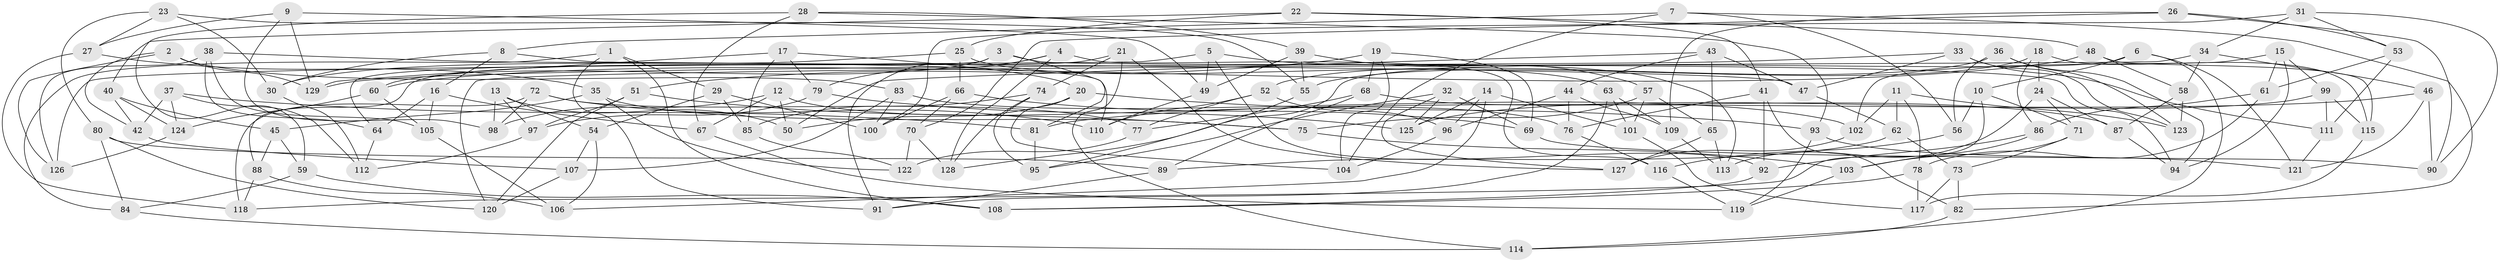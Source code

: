 // coarse degree distribution, {4: 0.5666666666666667, 6: 0.4111111111111111, 5: 0.022222222222222223}
// Generated by graph-tools (version 1.1) at 2025/24/03/03/25 07:24:31]
// undirected, 129 vertices, 258 edges
graph export_dot {
graph [start="1"]
  node [color=gray90,style=filled];
  1;
  2;
  3;
  4;
  5;
  6;
  7;
  8;
  9;
  10;
  11;
  12;
  13;
  14;
  15;
  16;
  17;
  18;
  19;
  20;
  21;
  22;
  23;
  24;
  25;
  26;
  27;
  28;
  29;
  30;
  31;
  32;
  33;
  34;
  35;
  36;
  37;
  38;
  39;
  40;
  41;
  42;
  43;
  44;
  45;
  46;
  47;
  48;
  49;
  50;
  51;
  52;
  53;
  54;
  55;
  56;
  57;
  58;
  59;
  60;
  61;
  62;
  63;
  64;
  65;
  66;
  67;
  68;
  69;
  70;
  71;
  72;
  73;
  74;
  75;
  76;
  77;
  78;
  79;
  80;
  81;
  82;
  83;
  84;
  85;
  86;
  87;
  88;
  89;
  90;
  91;
  92;
  93;
  94;
  95;
  96;
  97;
  98;
  99;
  100;
  101;
  102;
  103;
  104;
  105;
  106;
  107;
  108;
  109;
  110;
  111;
  112;
  113;
  114;
  115;
  116;
  117;
  118;
  119;
  120;
  121;
  122;
  123;
  124;
  125;
  126;
  127;
  128;
  129;
  1 -- 84;
  1 -- 108;
  1 -- 91;
  1 -- 29;
  2 -- 83;
  2 -- 126;
  2 -- 42;
  2 -- 129;
  3 -- 60;
  3 -- 94;
  3 -- 81;
  3 -- 64;
  4 -- 116;
  4 -- 91;
  4 -- 79;
  4 -- 128;
  5 -- 126;
  5 -- 49;
  5 -- 92;
  5 -- 113;
  6 -- 121;
  6 -- 128;
  6 -- 10;
  6 -- 114;
  7 -- 8;
  7 -- 82;
  7 -- 104;
  7 -- 56;
  8 -- 30;
  8 -- 16;
  8 -- 110;
  9 -- 98;
  9 -- 49;
  9 -- 129;
  9 -- 27;
  10 -- 71;
  10 -- 56;
  10 -- 118;
  11 -- 102;
  11 -- 62;
  11 -- 123;
  11 -- 78;
  12 -- 50;
  12 -- 98;
  12 -- 67;
  12 -- 76;
  13 -- 97;
  13 -- 98;
  13 -- 54;
  13 -- 50;
  14 -- 125;
  14 -- 106;
  14 -- 96;
  14 -- 101;
  15 -- 99;
  15 -- 61;
  15 -- 102;
  15 -- 94;
  16 -- 105;
  16 -- 64;
  16 -- 67;
  17 -- 20;
  17 -- 79;
  17 -- 85;
  17 -- 129;
  18 -- 86;
  18 -- 115;
  18 -- 24;
  18 -- 55;
  19 -- 68;
  19 -- 104;
  19 -- 69;
  19 -- 51;
  20 -- 50;
  20 -- 104;
  20 -- 93;
  21 -- 114;
  21 -- 74;
  21 -- 127;
  21 -- 88;
  22 -- 48;
  22 -- 41;
  22 -- 40;
  22 -- 25;
  23 -- 80;
  23 -- 30;
  23 -- 27;
  23 -- 55;
  24 -- 71;
  24 -- 113;
  24 -- 87;
  25 -- 30;
  25 -- 66;
  25 -- 63;
  26 -- 53;
  26 -- 90;
  26 -- 70;
  26 -- 109;
  27 -- 35;
  27 -- 118;
  28 -- 39;
  28 -- 59;
  28 -- 67;
  28 -- 93;
  29 -- 100;
  29 -- 85;
  29 -- 54;
  30 -- 112;
  31 -- 34;
  31 -- 53;
  31 -- 90;
  31 -- 100;
  32 -- 125;
  32 -- 69;
  32 -- 127;
  32 -- 95;
  33 -- 111;
  33 -- 47;
  33 -- 129;
  33 -- 123;
  34 -- 46;
  34 -- 58;
  34 -- 120;
  35 -- 122;
  35 -- 45;
  35 -- 75;
  36 -- 52;
  36 -- 123;
  36 -- 94;
  36 -- 56;
  37 -- 42;
  37 -- 81;
  37 -- 124;
  37 -- 112;
  38 -- 126;
  38 -- 105;
  38 -- 47;
  38 -- 64;
  39 -- 49;
  39 -- 55;
  39 -- 57;
  40 -- 124;
  40 -- 45;
  40 -- 42;
  41 -- 76;
  41 -- 92;
  41 -- 82;
  42 -- 107;
  43 -- 50;
  43 -- 44;
  43 -- 65;
  43 -- 47;
  44 -- 76;
  44 -- 109;
  44 -- 96;
  45 -- 59;
  45 -- 88;
  46 -- 81;
  46 -- 90;
  46 -- 121;
  47 -- 62;
  48 -- 58;
  48 -- 60;
  48 -- 115;
  49 -- 110;
  51 -- 75;
  51 -- 120;
  51 -- 97;
  52 -- 110;
  52 -- 77;
  52 -- 96;
  53 -- 61;
  53 -- 111;
  54 -- 106;
  54 -- 107;
  55 -- 95;
  56 -- 116;
  57 -- 75;
  57 -- 101;
  57 -- 65;
  58 -- 87;
  58 -- 123;
  59 -- 84;
  59 -- 108;
  60 -- 105;
  60 -- 124;
  61 -- 78;
  61 -- 86;
  62 -- 89;
  62 -- 73;
  63 -- 91;
  63 -- 109;
  63 -- 101;
  64 -- 112;
  65 -- 127;
  65 -- 113;
  66 -- 100;
  66 -- 69;
  66 -- 70;
  67 -- 119;
  68 -- 87;
  68 -- 77;
  68 -- 89;
  69 -- 90;
  70 -- 122;
  70 -- 128;
  71 -- 73;
  71 -- 103;
  72 -- 98;
  72 -- 77;
  72 -- 110;
  72 -- 118;
  73 -- 117;
  73 -- 82;
  74 -- 95;
  74 -- 128;
  74 -- 85;
  75 -- 103;
  76 -- 116;
  77 -- 122;
  78 -- 108;
  78 -- 117;
  79 -- 125;
  79 -- 97;
  80 -- 89;
  80 -- 84;
  80 -- 120;
  81 -- 95;
  82 -- 114;
  83 -- 100;
  83 -- 102;
  83 -- 107;
  84 -- 114;
  85 -- 122;
  86 -- 103;
  86 -- 92;
  87 -- 94;
  88 -- 106;
  88 -- 118;
  89 -- 91;
  92 -- 108;
  93 -- 121;
  93 -- 119;
  96 -- 104;
  97 -- 112;
  99 -- 115;
  99 -- 111;
  99 -- 125;
  101 -- 117;
  102 -- 127;
  103 -- 119;
  105 -- 106;
  107 -- 120;
  109 -- 113;
  111 -- 121;
  115 -- 117;
  116 -- 119;
  124 -- 126;
}

